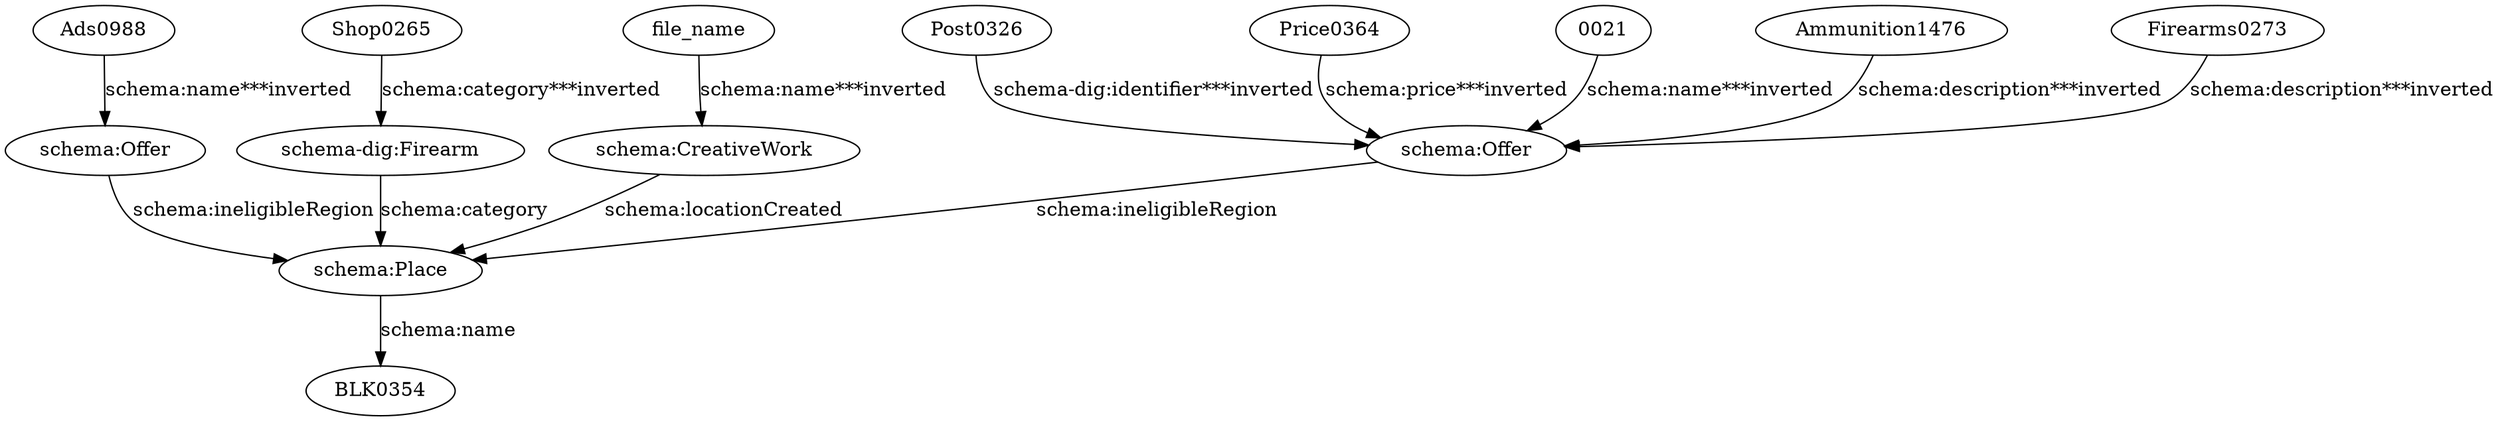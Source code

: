 digraph {
  "0021" [type=attribute_name,label="0021"]
  "schema:Offer1" [type=class_uri,label="schema:Offer"]
  Ads0988 [type=attribute_name,label=Ads0988]
  "schema:Offer2" [type=class_uri,label="schema:Offer"]
  Ammunition1476 [type=attribute_name,label=Ammunition1476]
  Firearms0273 [type=attribute_name,label=Firearms0273]
  Post0326 [type=attribute_name,label=Post0326]
  Price0364 [type=attribute_name,label=Price0364]
  Shop0265 [type=attribute_name,label=Shop0265]
  "schema-dig:Firearm1" [type=class_uri,label="schema-dig:Firearm"]
  file_name [type=attribute_name,label=file_name]
  "schema:CreativeWork1" [type=class_uri,label="schema:CreativeWork"]
  "schema:Place1" [type=class_uri,label="schema:Place"]
  BLK0354 [type=attribute_name,label=BLK0354]
  "0021" -> "schema:Offer1" [type=st_property_uri,label="schema:name***inverted",weight=1]
  Ads0988 -> "schema:Offer2" [type=st_property_uri,label="schema:name***inverted",weight=1]
  Ammunition1476 -> "schema:Offer1" [type=st_property_uri,label="schema:description***inverted",weight=1]
  Firearms0273 -> "schema:Offer1" [type=st_property_uri,label="schema:description***inverted",weight=1]
  Post0326 -> "schema:Offer1" [type=st_property_uri,label="schema-dig:identifier***inverted",weight=1]
  Price0364 -> "schema:Offer1" [type=st_property_uri,label="schema:price***inverted",weight=1]
  Shop0265 -> "schema-dig:Firearm1" [type=st_property_uri,label="schema:category***inverted",weight=1]
  file_name -> "schema:CreativeWork1" [type=st_property_uri,label="schema:name***inverted",weight=1]
  "schema-dig:Firearm1" -> "schema:Place1" [label="schema:category",type=inherited,weight=4]
  "schema:CreativeWork1" -> "schema:Place1" [label="schema:locationCreated",type=direct_property_uri,weight=1]
  "schema:Offer1" -> "schema:Place1" [label="schema:ineligibleRegion",type=direct_property_uri,weight=1]
  "schema:Offer2" -> "schema:Place1" [label="schema:ineligibleRegion",type=direct_property_uri,weight=1]
  "schema:Place1" -> BLK0354 [label="schema:name",type=st_property_uri]
}
